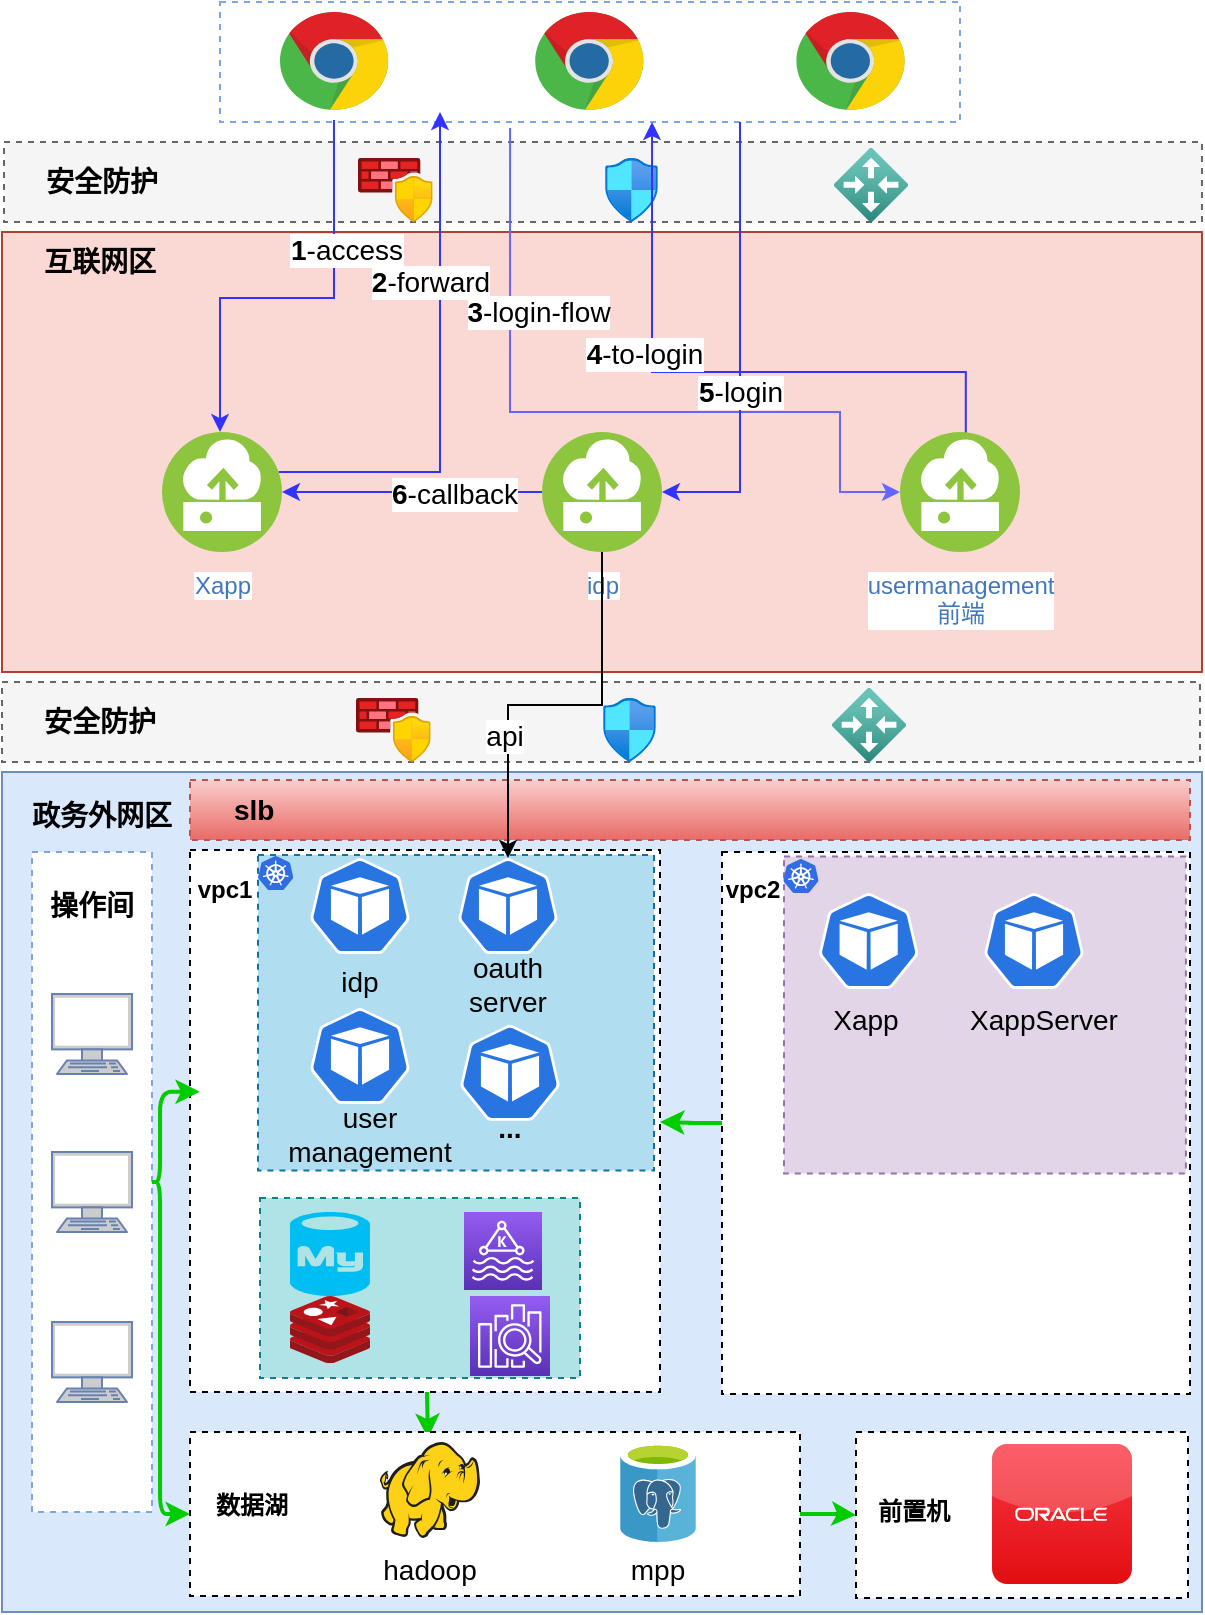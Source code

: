 <mxfile version="20.5.1" type="github">
  <diagram id="4mWGP6C0_agD9LdeZA-2" name="第 1 页">
    <mxGraphModel dx="1422" dy="794" grid="1" gridSize="10" guides="1" tooltips="1" connect="1" arrows="1" fold="1" page="1" pageScale="1" pageWidth="827" pageHeight="1169" math="0" shadow="0">
      <root>
        <mxCell id="0" />
        <mxCell id="1" parent="0" />
        <mxCell id="b3holdgG_RNo89Ya_sJd-43" value="" style="rounded=0;whiteSpace=wrap;html=1;dashed=1;fontSize=14;strokeColor=#666666;fillColor=#f5f5f5;fontColor=#333333;" parent="1" vertex="1">
          <mxGeometry x="161" y="345" width="599" height="40" as="geometry" />
        </mxCell>
        <mxCell id="b3holdgG_RNo89Ya_sJd-10" value="" style="aspect=fixed;html=1;points=[];align=center;image;fontSize=12;image=img/lib/azure2/networking/Network_Security_Groups.svg;fontFamily=Helvetica;fontColor=default;strokeColor=default;fillColor=default;" parent="1" vertex="1">
          <mxGeometry x="315" y="353" width="319.46" height="32" as="geometry" />
        </mxCell>
        <mxCell id="b3holdgG_RNo89Ya_sJd-9" value="" style="aspect=fixed;html=1;points=[];align=center;image;fontSize=12;image=img/lib/azure2/networking/Azure_Firewall_Manager.svg;" parent="1" vertex="1">
          <mxGeometry x="338" y="353" width="37.33" height="32" as="geometry" />
        </mxCell>
        <mxCell id="b3holdgG_RNo89Ya_sJd-11" value="" style="aspect=fixed;html=1;points=[];align=center;image;fontSize=12;image=img/lib/azure2/networking/Local_Network_Gateways.svg;" parent="1" vertex="1">
          <mxGeometry x="576" y="348" width="37" height="37" as="geometry" />
        </mxCell>
        <mxCell id="b3holdgG_RNo89Ya_sJd-44" value="&lt;span style=&quot;font-size: 14px;&quot;&gt;&lt;b&gt;安全防护&lt;/b&gt;&lt;/span&gt;" style="text;html=1;strokeColor=none;fillColor=none;align=center;verticalAlign=middle;whiteSpace=wrap;rounded=0;" parent="1" vertex="1">
          <mxGeometry x="180" y="350" width="60" height="30" as="geometry" />
        </mxCell>
        <mxCell id="hv4VRGCx0HbVGVnPJ9qQ-4" value="" style="rounded=0;whiteSpace=wrap;html=1;dashed=1;fontSize=14;strokeColor=#666666;fillColor=#f5f5f5;fontColor=#333333;" parent="1" vertex="1">
          <mxGeometry x="162" y="75" width="599" height="40" as="geometry" />
        </mxCell>
        <mxCell id="hv4VRGCx0HbVGVnPJ9qQ-5" value="" style="aspect=fixed;html=1;points=[];align=center;image;fontSize=12;image=img/lib/azure2/networking/Network_Security_Groups.svg;fontFamily=Helvetica;fontColor=default;strokeColor=default;fillColor=default;" parent="1" vertex="1">
          <mxGeometry x="316" y="83" width="319.46" height="32" as="geometry" />
        </mxCell>
        <mxCell id="hv4VRGCx0HbVGVnPJ9qQ-6" value="" style="aspect=fixed;html=1;points=[];align=center;image;fontSize=12;image=img/lib/azure2/networking/Azure_Firewall_Manager.svg;" parent="1" vertex="1">
          <mxGeometry x="339" y="83" width="37.33" height="32" as="geometry" />
        </mxCell>
        <mxCell id="hv4VRGCx0HbVGVnPJ9qQ-7" value="" style="aspect=fixed;html=1;points=[];align=center;image;fontSize=12;image=img/lib/azure2/networking/Local_Network_Gateways.svg;" parent="1" vertex="1">
          <mxGeometry x="577" y="78" width="37" height="37" as="geometry" />
        </mxCell>
        <mxCell id="hv4VRGCx0HbVGVnPJ9qQ-8" value="&lt;span style=&quot;font-size: 14px;&quot;&gt;&lt;b&gt;安全防护&lt;/b&gt;&lt;/span&gt;" style="text;html=1;strokeColor=none;fillColor=none;align=center;verticalAlign=middle;whiteSpace=wrap;rounded=0;" parent="1" vertex="1">
          <mxGeometry x="181" y="80" width="60" height="30" as="geometry" />
        </mxCell>
        <mxCell id="b3holdgG_RNo89Ya_sJd-118" value="" style="rounded=0;whiteSpace=wrap;html=1;dashed=1;strokeColor=#7EA6E0;fontSize=14;" parent="1" vertex="1">
          <mxGeometry x="270" y="5" width="370" height="60" as="geometry" />
        </mxCell>
        <mxCell id="b3holdgG_RNo89Ya_sJd-13" value="" style="rounded=0;whiteSpace=wrap;html=1;fillColor=#dae8fc;strokeColor=#6c8ebf;" parent="1" vertex="1">
          <mxGeometry x="161" y="390" width="600" height="420" as="geometry" />
        </mxCell>
        <mxCell id="b3holdgG_RNo89Ya_sJd-4" value="" style="rounded=0;whiteSpace=wrap;html=1;fillColor=#fad9d5;strokeColor=#ae4132;" parent="1" vertex="1">
          <mxGeometry x="161" y="120" width="600" height="220" as="geometry" />
        </mxCell>
        <mxCell id="b3holdgG_RNo89Ya_sJd-12" value="&lt;b&gt;&lt;font style=&quot;font-size: 14px;&quot;&gt;互联网区&lt;/font&gt;&lt;/b&gt;" style="text;html=1;strokeColor=none;fillColor=none;align=center;verticalAlign=middle;whiteSpace=wrap;rounded=0;" parent="1" vertex="1">
          <mxGeometry x="180" y="120" width="60" height="30" as="geometry" />
        </mxCell>
        <mxCell id="b3holdgG_RNo89Ya_sJd-14" value="&lt;b&gt;&lt;font style=&quot;font-size: 14px;&quot;&gt;政务外网区&lt;/font&gt;&lt;/b&gt;" style="text;html=1;strokeColor=none;fillColor=none;align=center;verticalAlign=middle;whiteSpace=wrap;rounded=0;" parent="1" vertex="1">
          <mxGeometry x="171" y="397" width="80" height="30" as="geometry" />
        </mxCell>
        <mxCell id="r9kRth-0osAs2FGmXrBW-8" style="edgeStyle=orthogonalEdgeStyle;rounded=1;orthogonalLoop=1;jettySize=auto;html=1;entryX=0.46;entryY=-0.042;entryDx=0;entryDy=0;entryPerimeter=0;strokeColor=#00CC00;strokeWidth=2;" edge="1" parent="1">
          <mxGeometry relative="1" as="geometry">
            <mxPoint x="373.5" y="700" as="sourcePoint" />
            <mxPoint x="374" y="722.984" as="targetPoint" />
          </mxGeometry>
        </mxCell>
        <mxCell id="b3holdgG_RNo89Ya_sJd-23" value="" style="rounded=0;whiteSpace=wrap;html=1;dashed=1;fontSize=14;" parent="1" vertex="1">
          <mxGeometry x="255" y="429" width="235" height="271" as="geometry" />
        </mxCell>
        <mxCell id="b3holdgG_RNo89Ya_sJd-121" style="edgeStyle=orthogonalEdgeStyle;rounded=0;orthogonalLoop=1;jettySize=auto;html=1;entryX=0.576;entryY=0.983;entryDx=0;entryDy=0;entryPerimeter=0;fontSize=14;strokeColor=#3333FF;" parent="1" edge="1">
          <mxGeometry relative="1" as="geometry">
            <Array as="points">
              <mxPoint x="643" y="190" />
              <mxPoint x="486" y="190" />
            </Array>
            <mxPoint x="642.9" y="221.02" as="sourcePoint" />
            <mxPoint x="486.02" y="65.0" as="targetPoint" />
          </mxGeometry>
        </mxCell>
        <mxCell id="b3holdgG_RNo89Ya_sJd-122" value="&lt;b&gt;4&lt;/b&gt;-to-login" style="edgeLabel;html=1;align=center;verticalAlign=middle;resizable=0;points=[];fontSize=14;" parent="b3holdgG_RNo89Ya_sJd-121" vertex="1" connectable="0">
          <mxGeometry x="0.571" y="-1" relative="1" as="geometry">
            <mxPoint x="-5" y="49" as="offset" />
          </mxGeometry>
        </mxCell>
        <mxCell id="b3holdgG_RNo89Ya_sJd-119" style="edgeStyle=orthogonalEdgeStyle;rounded=0;orthogonalLoop=1;jettySize=auto;html=1;fontSize=14;strokeColor=#3333FF;" parent="1" source="b3holdgG_RNo89Ya_sJd-20" edge="1">
          <mxGeometry relative="1" as="geometry">
            <mxPoint x="380" y="60" as="targetPoint" />
            <Array as="points">
              <mxPoint x="380" y="240" />
            </Array>
          </mxGeometry>
        </mxCell>
        <mxCell id="b3holdgG_RNo89Ya_sJd-120" value="&lt;b&gt;2&lt;/b&gt;-forward" style="edgeLabel;html=1;align=center;verticalAlign=middle;resizable=0;points=[];fontSize=14;" parent="b3holdgG_RNo89Ya_sJd-119" vertex="1" connectable="0">
          <mxGeometry x="-0.007" y="-1" relative="1" as="geometry">
            <mxPoint x="-6" y="-46" as="offset" />
          </mxGeometry>
        </mxCell>
        <mxCell id="b3holdgG_RNo89Ya_sJd-20" value="Xapp" style="aspect=fixed;perimeter=ellipsePerimeter;html=1;align=center;shadow=0;dashed=0;fontColor=#4277BB;labelBackgroundColor=#ffffff;fontSize=12;spacingTop=3;image;image=img/lib/ibm/vpc/Instance.svg;" parent="1" vertex="1">
          <mxGeometry x="241" y="220" width="60" height="60" as="geometry" />
        </mxCell>
        <mxCell id="b3holdgG_RNo89Ya_sJd-126" style="edgeStyle=orthogonalEdgeStyle;rounded=0;orthogonalLoop=1;jettySize=auto;html=1;entryX=1;entryY=0.5;entryDx=0;entryDy=0;fontSize=14;strokeColor=#3333FF;" parent="1" source="b3holdgG_RNo89Ya_sJd-32" target="b3holdgG_RNo89Ya_sJd-20" edge="1">
          <mxGeometry relative="1" as="geometry" />
        </mxCell>
        <mxCell id="b3holdgG_RNo89Ya_sJd-127" value="&lt;b&gt;6&lt;/b&gt;-callback" style="edgeLabel;html=1;align=center;verticalAlign=middle;resizable=0;points=[];fontSize=14;" parent="b3holdgG_RNo89Ya_sJd-126" vertex="1" connectable="0">
          <mxGeometry x="-0.313" y="1" relative="1" as="geometry">
            <mxPoint as="offset" />
          </mxGeometry>
        </mxCell>
        <mxCell id="b3holdgG_RNo89Ya_sJd-32" value="idp" style="aspect=fixed;perimeter=ellipsePerimeter;html=1;align=center;shadow=0;dashed=0;fontColor=#4277BB;labelBackgroundColor=#ffffff;fontSize=12;spacingTop=3;image;image=img/lib/ibm/vpc/Instance.svg;" parent="1" vertex="1">
          <mxGeometry x="431" y="220" width="60" height="60" as="geometry" />
        </mxCell>
        <mxCell id="b3holdgG_RNo89Ya_sJd-51" style="edgeStyle=orthogonalEdgeStyle;rounded=0;orthogonalLoop=1;jettySize=auto;html=1;fontSize=14;exitX=0.154;exitY=0.983;exitDx=0;exitDy=0;exitPerimeter=0;strokeColor=#3333FF;" parent="1" source="b3holdgG_RNo89Ya_sJd-118" target="b3holdgG_RNo89Ya_sJd-20" edge="1">
          <mxGeometry relative="1" as="geometry">
            <Array as="points">
              <mxPoint x="327" y="153" />
              <mxPoint x="270" y="153" />
            </Array>
          </mxGeometry>
        </mxCell>
        <mxCell id="b3holdgG_RNo89Ya_sJd-52" value="&lt;b&gt;1&lt;/b&gt;-access" style="edgeLabel;html=1;align=center;verticalAlign=middle;resizable=0;points=[];fontSize=14;" parent="b3holdgG_RNo89Ya_sJd-51" vertex="1" connectable="0">
          <mxGeometry x="-0.217" y="4" relative="1" as="geometry">
            <mxPoint x="2" y="-19" as="offset" />
          </mxGeometry>
        </mxCell>
        <mxCell id="r9kRth-0osAs2FGmXrBW-9" style="edgeStyle=orthogonalEdgeStyle;rounded=1;orthogonalLoop=1;jettySize=auto;html=1;strokeColor=#00CC00;strokeWidth=2;exitX=1;exitY=0.5;exitDx=0;exitDy=0;entryX=0.021;entryY=0.446;entryDx=0;entryDy=0;entryPerimeter=0;" edge="1" parent="1" source="b3holdgG_RNo89Ya_sJd-56" target="b3holdgG_RNo89Ya_sJd-23">
          <mxGeometry relative="1" as="geometry">
            <mxPoint x="250" y="550" as="targetPoint" />
            <Array as="points">
              <mxPoint x="240" y="595" />
              <mxPoint x="240" y="550" />
            </Array>
          </mxGeometry>
        </mxCell>
        <mxCell id="b3holdgG_RNo89Ya_sJd-56" value="" style="rounded=0;whiteSpace=wrap;html=1;dashed=1;strokeColor=#7EA6E0;fontSize=14;" parent="1" vertex="1">
          <mxGeometry x="176" y="430" width="60" height="330" as="geometry" />
        </mxCell>
        <mxCell id="b3holdgG_RNo89Ya_sJd-57" value="&lt;b&gt;&lt;font style=&quot;font-size: 14px;&quot;&gt;操作间&lt;/font&gt;&lt;/b&gt;" style="text;html=1;strokeColor=none;fillColor=none;align=center;verticalAlign=middle;whiteSpace=wrap;rounded=0;" parent="1" vertex="1">
          <mxGeometry x="176" y="442" width="60" height="30" as="geometry" />
        </mxCell>
        <mxCell id="b3holdgG_RNo89Ya_sJd-58" value="" style="fontColor=#0066CC;verticalAlign=top;verticalLabelPosition=bottom;labelPosition=center;align=center;html=1;outlineConnect=0;fillColor=#CCCCCC;strokeColor=#6881B3;gradientColor=none;gradientDirection=north;strokeWidth=2;shape=mxgraph.networks.terminal;" parent="1" vertex="1">
          <mxGeometry x="186" y="501" width="40" height="40" as="geometry" />
        </mxCell>
        <mxCell id="b3holdgG_RNo89Ya_sJd-59" value="" style="fontColor=#0066CC;verticalAlign=top;verticalLabelPosition=bottom;labelPosition=center;align=center;html=1;outlineConnect=0;fillColor=#CCCCCC;strokeColor=#6881B3;gradientColor=none;gradientDirection=north;strokeWidth=2;shape=mxgraph.networks.terminal;" parent="1" vertex="1">
          <mxGeometry x="186" y="580" width="40" height="40" as="geometry" />
        </mxCell>
        <mxCell id="b3holdgG_RNo89Ya_sJd-62" value="" style="rounded=0;whiteSpace=wrap;html=1;dashed=1;strokeColor=#0e8088;fontSize=14;fillColor=#b0e3e6;" parent="1" vertex="1">
          <mxGeometry x="290" y="603" width="160" height="90" as="geometry" />
        </mxCell>
        <mxCell id="b3holdgG_RNo89Ya_sJd-65" value="" style="verticalLabelPosition=bottom;html=1;verticalAlign=top;align=center;strokeColor=none;fillColor=#00BEF2;shape=mxgraph.azure.mysql_database;dashed=1;fontSize=14;" parent="1" vertex="1">
          <mxGeometry x="305" y="610" width="40" height="42" as="geometry" />
        </mxCell>
        <mxCell id="b3holdgG_RNo89Ya_sJd-68" value="" style="sketch=0;aspect=fixed;html=1;points=[];align=center;image;fontSize=12;image=img/lib/mscae/Cache_Redis_Product.svg;dashed=1;strokeColor=#7EA6E0;" parent="1" vertex="1">
          <mxGeometry x="305" y="652" width="40" height="33.6" as="geometry" />
        </mxCell>
        <mxCell id="b3holdgG_RNo89Ya_sJd-69" value="" style="sketch=0;points=[[0,0,0],[0.25,0,0],[0.5,0,0],[0.75,0,0],[1,0,0],[0,1,0],[0.25,1,0],[0.5,1,0],[0.75,1,0],[1,1,0],[0,0.25,0],[0,0.5,0],[0,0.75,0],[1,0.25,0],[1,0.5,0],[1,0.75,0]];outlineConnect=0;fontColor=#232F3E;gradientColor=#945DF2;gradientDirection=north;fillColor=#5A30B5;strokeColor=#ffffff;dashed=0;verticalLabelPosition=bottom;verticalAlign=top;align=center;html=1;fontSize=12;fontStyle=0;aspect=fixed;shape=mxgraph.aws4.resourceIcon;resIcon=mxgraph.aws4.managed_streaming_for_kafka;" parent="1" vertex="1">
          <mxGeometry x="392" y="610" width="39" height="39" as="geometry" />
        </mxCell>
        <mxCell id="b3holdgG_RNo89Ya_sJd-92" value="usermanagement &lt;br&gt;前端" style="aspect=fixed;perimeter=ellipsePerimeter;html=1;align=center;shadow=0;dashed=0;fontColor=#4277BB;labelBackgroundColor=#ffffff;fontSize=12;spacingTop=3;image;image=img/lib/ibm/vpc/Instance.svg;" parent="1" vertex="1">
          <mxGeometry x="610" y="220" width="60" height="60" as="geometry" />
        </mxCell>
        <mxCell id="b3holdgG_RNo89Ya_sJd-107" style="edgeStyle=orthogonalEdgeStyle;rounded=0;orthogonalLoop=1;jettySize=auto;html=1;entryX=0;entryY=0.5;entryDx=0;entryDy=0;fontSize=14;exitX=0.392;exitY=1.017;exitDx=0;exitDy=0;exitPerimeter=0;strokeColor=#6666FF;strokeWidth=1;" parent="1" target="b3holdgG_RNo89Ya_sJd-92" edge="1">
          <mxGeometry relative="1" as="geometry">
            <mxPoint x="415.04" y="68.02" as="sourcePoint" />
            <Array as="points">
              <mxPoint x="415" y="210" />
              <mxPoint x="580" y="210" />
              <mxPoint x="580" y="250" />
            </Array>
            <mxPoint x="640" y="222" as="targetPoint" />
          </mxGeometry>
        </mxCell>
        <mxCell id="b3holdgG_RNo89Ya_sJd-108" value="&lt;b&gt;3&lt;/b&gt;-login-flow" style="edgeLabel;html=1;align=center;verticalAlign=middle;resizable=0;points=[];fontSize=14;" parent="b3holdgG_RNo89Ya_sJd-107" vertex="1" connectable="0">
          <mxGeometry x="-0.034" y="2" relative="1" as="geometry">
            <mxPoint x="-26" y="-48" as="offset" />
          </mxGeometry>
        </mxCell>
        <mxCell id="b3holdgG_RNo89Ya_sJd-115" value="" style="dashed=0;outlineConnect=0;html=1;align=center;labelPosition=center;verticalLabelPosition=bottom;verticalAlign=top;shape=mxgraph.weblogos.chrome;strokeColor=#7EA6E0;fontSize=14;" parent="1" vertex="1">
          <mxGeometry x="427.6" y="10" width="54.8" height="50" as="geometry" />
        </mxCell>
        <mxCell id="b3holdgG_RNo89Ya_sJd-116" value="" style="dashed=0;outlineConnect=0;html=1;align=center;labelPosition=center;verticalLabelPosition=bottom;verticalAlign=top;shape=mxgraph.weblogos.chrome;strokeColor=#7EA6E0;fontSize=14;" parent="1" vertex="1">
          <mxGeometry x="300" y="10" width="54.8" height="50" as="geometry" />
        </mxCell>
        <mxCell id="b3holdgG_RNo89Ya_sJd-117" value="" style="dashed=0;outlineConnect=0;html=1;align=center;labelPosition=center;verticalLabelPosition=bottom;verticalAlign=top;shape=mxgraph.weblogos.chrome;strokeColor=#7EA6E0;fontSize=14;" parent="1" vertex="1">
          <mxGeometry x="558.2" y="10" width="54.8" height="50" as="geometry" />
        </mxCell>
        <mxCell id="hv4VRGCx0HbVGVnPJ9qQ-22" value="" style="rounded=0;whiteSpace=wrap;html=1;dashed=1;fillColor=#b1ddf0;strokeColor=#10739e;" parent="1" vertex="1">
          <mxGeometry x="289" y="431.5" width="198" height="157.71" as="geometry" />
        </mxCell>
        <mxCell id="hv4VRGCx0HbVGVnPJ9qQ-11" value="slb" style="rounded=0;whiteSpace=wrap;html=1;dashed=1;align=left;fontStyle=1;fontSize=14;spacingRight=22;spacingTop=0;spacingLeft=20;fillColor=#f8cecc;gradientColor=#ea6b66;strokeColor=#b85450;" parent="1" vertex="1">
          <mxGeometry x="255" y="394" width="500" height="30" as="geometry" />
        </mxCell>
        <mxCell id="b3holdgG_RNo89Ya_sJd-124" style="edgeStyle=orthogonalEdgeStyle;rounded=0;orthogonalLoop=1;jettySize=auto;html=1;entryX=1;entryY=0.5;entryDx=0;entryDy=0;fontSize=14;strokeColor=#3333FF;" parent="1" source="b3holdgG_RNo89Ya_sJd-118" target="b3holdgG_RNo89Ya_sJd-32" edge="1">
          <mxGeometry relative="1" as="geometry">
            <Array as="points">
              <mxPoint x="530" y="250" />
            </Array>
          </mxGeometry>
        </mxCell>
        <mxCell id="b3holdgG_RNo89Ya_sJd-125" value="&lt;b&gt;5&lt;/b&gt;-login" style="edgeLabel;html=1;align=center;verticalAlign=middle;resizable=0;points=[];fontSize=14;" parent="b3holdgG_RNo89Ya_sJd-124" vertex="1" connectable="0">
          <mxGeometry x="0.09" relative="1" as="geometry">
            <mxPoint y="13" as="offset" />
          </mxGeometry>
        </mxCell>
        <mxCell id="hv4VRGCx0HbVGVnPJ9qQ-15" value="" style="fontColor=#0066CC;verticalAlign=top;verticalLabelPosition=bottom;labelPosition=center;align=center;html=1;outlineConnect=0;fillColor=#CCCCCC;strokeColor=#6881B3;gradientColor=none;gradientDirection=north;strokeWidth=2;shape=mxgraph.networks.terminal;" parent="1" vertex="1">
          <mxGeometry x="186" y="665" width="40" height="40" as="geometry" />
        </mxCell>
        <mxCell id="b3holdgG_RNo89Ya_sJd-71" value="" style="sketch=0;html=1;dashed=0;whitespace=wrap;fillColor=#2875E2;strokeColor=#ffffff;points=[[0.005,0.63,0],[0.1,0.2,0],[0.9,0.2,0],[0.5,0,0],[0.995,0.63,0],[0.72,0.99,0],[0.5,1,0],[0.28,0.99,0]];shape=mxgraph.kubernetes.icon;prIcon=pod;fontSize=14;" parent="1" vertex="1">
          <mxGeometry x="315" y="433" width="50" height="48" as="geometry" />
        </mxCell>
        <mxCell id="b3holdgG_RNo89Ya_sJd-72" value="" style="sketch=0;html=1;dashed=0;whitespace=wrap;fillColor=#2875E2;strokeColor=#ffffff;points=[[0.005,0.63,0],[0.1,0.2,0],[0.9,0.2,0],[0.5,0,0],[0.995,0.63,0],[0.72,0.99,0],[0.5,1,0],[0.28,0.99,0]];shape=mxgraph.kubernetes.icon;prIcon=pod;fontSize=14;" parent="1" vertex="1">
          <mxGeometry x="315" y="508" width="50" height="48" as="geometry" />
        </mxCell>
        <mxCell id="b3holdgG_RNo89Ya_sJd-73" value="" style="sketch=0;html=1;dashed=0;whitespace=wrap;fillColor=#2875E2;strokeColor=#ffffff;points=[[0.005,0.63,0],[0.1,0.2,0],[0.9,0.2,0],[0.5,0,0],[0.995,0.63,0],[0.72,0.99,0],[0.5,1,0],[0.28,0.99,0]];shape=mxgraph.kubernetes.icon;prIcon=pod;fontSize=14;" parent="1" vertex="1">
          <mxGeometry x="390" y="516.4" width="50" height="48" as="geometry" />
        </mxCell>
        <mxCell id="b3holdgG_RNo89Ya_sJd-74" value="" style="sketch=0;html=1;dashed=0;whitespace=wrap;fillColor=#2875E2;strokeColor=#ffffff;points=[[0.005,0.63,0],[0.1,0.2,0],[0.9,0.2,0],[0.5,0,0],[0.995,0.63,0],[0.72,0.99,0],[0.5,1,0],[0.28,0.99,0]];shape=mxgraph.kubernetes.icon;prIcon=pod;fontSize=14;" parent="1" vertex="1">
          <mxGeometry x="389" y="433" width="50" height="48" as="geometry" />
        </mxCell>
        <mxCell id="b3holdgG_RNo89Ya_sJd-76" value="idp" style="text;html=1;strokeColor=none;fillColor=none;align=center;verticalAlign=middle;whiteSpace=wrap;rounded=0;dashed=1;fontSize=14;" parent="1" vertex="1">
          <mxGeometry x="310" y="480" width="60" height="30" as="geometry" />
        </mxCell>
        <mxCell id="b3holdgG_RNo89Ya_sJd-77" value="user&lt;br&gt;management" style="text;html=1;strokeColor=none;fillColor=none;align=center;verticalAlign=middle;whiteSpace=wrap;rounded=0;dashed=1;fontSize=14;" parent="1" vertex="1">
          <mxGeometry x="315" y="556" width="60" height="30" as="geometry" />
        </mxCell>
        <mxCell id="b3holdgG_RNo89Ya_sJd-83" value="oauth server" style="text;html=1;strokeColor=none;fillColor=none;align=center;verticalAlign=middle;whiteSpace=wrap;rounded=0;dashed=1;fontSize=14;" parent="1" vertex="1">
          <mxGeometry x="384" y="481.0" width="60" height="30" as="geometry" />
        </mxCell>
        <mxCell id="hv4VRGCx0HbVGVnPJ9qQ-24" value="&lt;b&gt;vpc1&lt;/b&gt;" style="text;html=1;strokeColor=none;fillColor=none;align=center;verticalAlign=middle;whiteSpace=wrap;rounded=0;dashed=1;" parent="1" vertex="1">
          <mxGeometry x="255" y="430" width="35" height="38" as="geometry" />
        </mxCell>
        <mxCell id="hv4VRGCx0HbVGVnPJ9qQ-61" style="edgeStyle=orthogonalEdgeStyle;rounded=1;jumpSize=7;orthogonalLoop=1;jettySize=auto;html=1;entryX=0;entryY=0.5;entryDx=0;entryDy=0;strokeColor=#00CC00;strokeWidth=2;fontSize=14;fontColor=#000000;" parent="1" source="hv4VRGCx0HbVGVnPJ9qQ-26" target="hv4VRGCx0HbVGVnPJ9qQ-45" edge="1">
          <mxGeometry relative="1" as="geometry" />
        </mxCell>
        <mxCell id="hv4VRGCx0HbVGVnPJ9qQ-26" value="" style="rounded=0;whiteSpace=wrap;html=1;dashed=1;" parent="1" vertex="1">
          <mxGeometry x="255" y="720" width="305" height="82" as="geometry" />
        </mxCell>
        <mxCell id="hv4VRGCx0HbVGVnPJ9qQ-28" value="&lt;b&gt;数据湖&lt;/b&gt;" style="text;html=1;strokeColor=none;fillColor=none;align=center;verticalAlign=middle;whiteSpace=wrap;rounded=0;dashed=1;" parent="1" vertex="1">
          <mxGeometry x="266" y="712" width="40" height="90" as="geometry" />
        </mxCell>
        <mxCell id="b3holdgG_RNo89Ya_sJd-39" style="edgeStyle=orthogonalEdgeStyle;rounded=0;orthogonalLoop=1;jettySize=auto;html=1;fontSize=14;" parent="1" source="b3holdgG_RNo89Ya_sJd-32" target="b3holdgG_RNo89Ya_sJd-74" edge="1">
          <mxGeometry relative="1" as="geometry">
            <mxPoint x="495" y="365" as="targetPoint" />
          </mxGeometry>
        </mxCell>
        <mxCell id="b3holdgG_RNo89Ya_sJd-94" value="api" style="edgeLabel;html=1;align=center;verticalAlign=middle;resizable=0;points=[];fontSize=14;" parent="b3holdgG_RNo89Ya_sJd-39" vertex="1" connectable="0">
          <mxGeometry x="0.383" y="-2" relative="1" as="geometry">
            <mxPoint as="offset" />
          </mxGeometry>
        </mxCell>
        <mxCell id="hv4VRGCx0HbVGVnPJ9qQ-40" value="" style="sketch=0;aspect=fixed;html=1;points=[];align=center;image;fontSize=12;image=img/lib/mscae/Azure_Database_for_PostgreSQL_servers.svg;dashed=1;" parent="1" vertex="1">
          <mxGeometry x="470.0" y="725" width="38" height="50" as="geometry" />
        </mxCell>
        <mxCell id="hv4VRGCx0HbVGVnPJ9qQ-42" value="" style="sketch=0;aspect=fixed;html=1;points=[];align=center;image;fontSize=12;image=img/lib/mscae/HDInsight.svg;dashed=1;" parent="1" vertex="1">
          <mxGeometry x="350" y="725" width="50" height="48" as="geometry" />
        </mxCell>
        <mxCell id="hv4VRGCx0HbVGVnPJ9qQ-43" value="&lt;font color=&quot;#000000&quot;&gt;hadoop&lt;/font&gt;" style="text;html=1;strokeColor=none;fillColor=none;align=center;verticalAlign=middle;whiteSpace=wrap;rounded=0;dashed=1;fontSize=14;fontColor=#6666FF;" parent="1" vertex="1">
          <mxGeometry x="345" y="774" width="60" height="30" as="geometry" />
        </mxCell>
        <mxCell id="hv4VRGCx0HbVGVnPJ9qQ-44" value="&lt;font color=&quot;#000000&quot;&gt;mpp&lt;/font&gt;" style="text;html=1;strokeColor=none;fillColor=none;align=center;verticalAlign=middle;whiteSpace=wrap;rounded=0;dashed=1;fontSize=14;fontColor=#6666FF;" parent="1" vertex="1">
          <mxGeometry x="459" y="774" width="60" height="30" as="geometry" />
        </mxCell>
        <mxCell id="hv4VRGCx0HbVGVnPJ9qQ-45" value="" style="rounded=0;whiteSpace=wrap;html=1;dashed=1;" parent="1" vertex="1">
          <mxGeometry x="588" y="720" width="166" height="83" as="geometry" />
        </mxCell>
        <mxCell id="hv4VRGCx0HbVGVnPJ9qQ-46" value="&lt;b&gt;前置机&lt;/b&gt;" style="text;html=1;strokeColor=none;fillColor=none;align=center;verticalAlign=middle;whiteSpace=wrap;rounded=0;dashed=1;" parent="1" vertex="1">
          <mxGeometry x="597" y="715" width="40" height="90" as="geometry" />
        </mxCell>
        <mxCell id="hv4VRGCx0HbVGVnPJ9qQ-48" value="" style="dashed=0;outlineConnect=0;html=1;align=center;labelPosition=center;verticalLabelPosition=bottom;verticalAlign=top;shape=mxgraph.webicons.oracle;fillColor=#FA3743;gradientColor=#E10E11;fontSize=14;fontColor=#6666FF;" parent="1" vertex="1">
          <mxGeometry x="656" y="726" width="70" height="70" as="geometry" />
        </mxCell>
        <mxCell id="hv4VRGCx0HbVGVnPJ9qQ-49" value="" style="sketch=0;aspect=fixed;html=1;points=[];align=center;image;fontSize=12;image=img/lib/mscae/Kubernetes.svg;dashed=1;fontColor=#000000;" parent="1" vertex="1">
          <mxGeometry x="289" y="432" width="17.71" height="17" as="geometry" />
        </mxCell>
        <mxCell id="r9kRth-0osAs2FGmXrBW-7" style="edgeStyle=orthogonalEdgeStyle;rounded=1;orthogonalLoop=1;jettySize=auto;html=1;strokeWidth=2;strokeColor=#00CC00;" edge="1" parent="1" source="r9kRth-0osAs2FGmXrBW-3">
          <mxGeometry relative="1" as="geometry">
            <mxPoint x="490" y="565" as="targetPoint" />
          </mxGeometry>
        </mxCell>
        <mxCell id="r9kRth-0osAs2FGmXrBW-3" value="" style="rounded=0;whiteSpace=wrap;html=1;dashed=1;fontSize=14;" vertex="1" parent="1">
          <mxGeometry x="521" y="430" width="234" height="271" as="geometry" />
        </mxCell>
        <mxCell id="hv4VRGCx0HbVGVnPJ9qQ-63" style="edgeStyle=orthogonalEdgeStyle;rounded=1;jumpSize=7;orthogonalLoop=1;jettySize=auto;html=1;strokeColor=#00CC00;strokeWidth=2;fontSize=14;fontColor=#000000;entryX=0;entryY=0.5;entryDx=0;entryDy=0;" parent="1" source="b3holdgG_RNo89Ya_sJd-56" edge="1" target="hv4VRGCx0HbVGVnPJ9qQ-26">
          <mxGeometry relative="1" as="geometry">
            <mxPoint x="260" y="717" as="targetPoint" />
            <Array as="points">
              <mxPoint x="240" y="595" />
              <mxPoint x="240" y="761" />
            </Array>
          </mxGeometry>
        </mxCell>
        <mxCell id="hv4VRGCx0HbVGVnPJ9qQ-64" value="" style="sketch=0;points=[[0,0,0],[0.25,0,0],[0.5,0,0],[0.75,0,0],[1,0,0],[0,1,0],[0.25,1,0],[0.5,1,0],[0.75,1,0],[1,1,0],[0,0.25,0],[0,0.5,0],[0,0.75,0],[1,0.25,0],[1,0.5,0],[1,0.75,0]];outlineConnect=0;fontColor=#232F3E;gradientColor=#945DF2;gradientDirection=north;fillColor=#5A30B5;strokeColor=#ffffff;dashed=0;verticalLabelPosition=bottom;verticalAlign=top;align=center;html=1;fontSize=12;fontStyle=0;aspect=fixed;shape=mxgraph.aws4.resourceIcon;resIcon=mxgraph.aws4.elasticsearch_service;" parent="1" vertex="1">
          <mxGeometry x="395" y="652" width="40" height="40" as="geometry" />
        </mxCell>
        <mxCell id="b3holdgG_RNo89Ya_sJd-79" value="&lt;b&gt;...&lt;/b&gt;" style="text;html=1;strokeColor=none;fillColor=none;align=center;verticalAlign=middle;whiteSpace=wrap;rounded=0;dashed=1;fontSize=14;" parent="1" vertex="1">
          <mxGeometry x="385" y="553" width="60" height="30" as="geometry" />
        </mxCell>
        <mxCell id="r9kRth-0osAs2FGmXrBW-4" value="&lt;b&gt;vpc2&lt;/b&gt;" style="text;html=1;strokeColor=none;fillColor=none;align=center;verticalAlign=middle;whiteSpace=wrap;rounded=0;dashed=1;" vertex="1" parent="1">
          <mxGeometry x="519" y="430" width="35" height="38" as="geometry" />
        </mxCell>
        <mxCell id="r9kRth-0osAs2FGmXrBW-5" value="" style="rounded=0;whiteSpace=wrap;html=1;dashed=1;fillColor=#e1d5e7;strokeColor=#9673a6;aspect=fixed;" vertex="1" parent="1">
          <mxGeometry x="552" y="432.25" width="200.95" height="158.5" as="geometry" />
        </mxCell>
        <mxCell id="b3holdgG_RNo89Ya_sJd-25" value="" style="sketch=0;html=1;dashed=0;whitespace=wrap;fillColor=#2875E2;strokeColor=#ffffff;points=[[0.005,0.63,0],[0.1,0.2,0],[0.9,0.2,0],[0.5,0,0],[0.995,0.63,0],[0.72,0.99,0],[0.5,1,0],[0.28,0.99,0]];shape=mxgraph.kubernetes.icon;prIcon=pod;fontSize=14;" parent="1" vertex="1">
          <mxGeometry x="569.33" y="450.5" width="50" height="48" as="geometry" />
        </mxCell>
        <mxCell id="b3holdgG_RNo89Ya_sJd-26" value="" style="sketch=0;html=1;dashed=0;whitespace=wrap;fillColor=#2875E2;strokeColor=#ffffff;points=[[0.005,0.63,0],[0.1,0.2,0],[0.9,0.2,0],[0.5,0,0],[0.995,0.63,0],[0.72,0.99,0],[0.5,1,0],[0.28,0.99,0]];shape=mxgraph.kubernetes.icon;prIcon=pod;fontSize=14;" parent="1" vertex="1">
          <mxGeometry x="652" y="450.5" width="50" height="48" as="geometry" />
        </mxCell>
        <mxCell id="b3holdgG_RNo89Ya_sJd-75" value="Xapp" style="text;html=1;strokeColor=none;fillColor=none;align=center;verticalAlign=middle;whiteSpace=wrap;rounded=0;dashed=1;fontSize=14;" parent="1" vertex="1">
          <mxGeometry x="563.33" y="498.5" width="60" height="30" as="geometry" />
        </mxCell>
        <mxCell id="b3holdgG_RNo89Ya_sJd-78" value="XappServer" style="text;html=1;strokeColor=none;fillColor=none;align=center;verticalAlign=middle;whiteSpace=wrap;rounded=0;dashed=1;fontSize=14;" parent="1" vertex="1">
          <mxGeometry x="652" y="498.5" width="60" height="30" as="geometry" />
        </mxCell>
        <mxCell id="r9kRth-0osAs2FGmXrBW-6" value="" style="sketch=0;aspect=fixed;html=1;points=[];align=center;image;fontSize=12;image=img/lib/mscae/Kubernetes.svg;dashed=1;fontColor=#000000;" vertex="1" parent="1">
          <mxGeometry x="551.62" y="433.5" width="17.71" height="17" as="geometry" />
        </mxCell>
      </root>
    </mxGraphModel>
  </diagram>
</mxfile>
